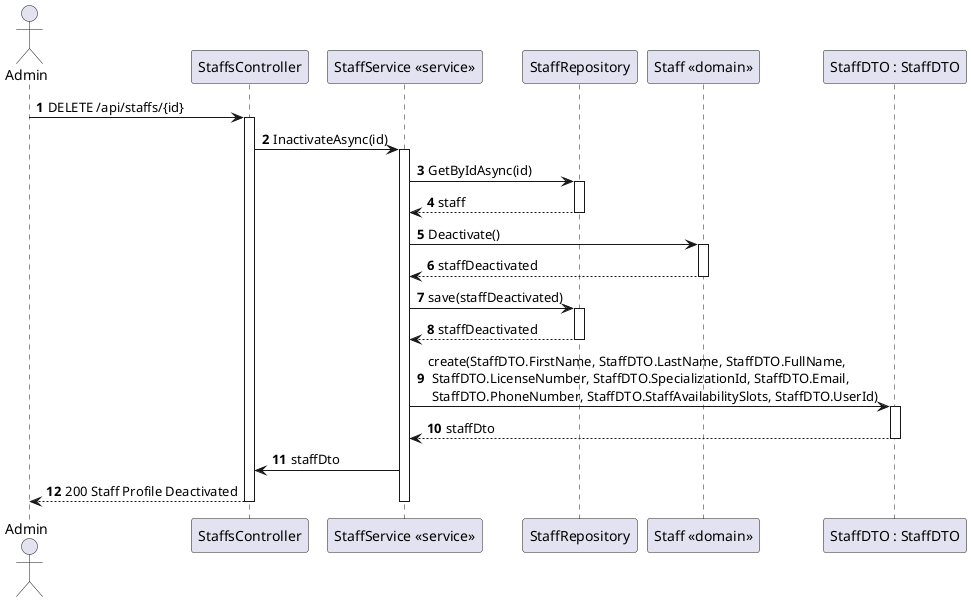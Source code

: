 @startuml StaffProfileDeactivation(level3-2)

autonumber
actor Admin as "Admin"
participant CTRL as "StaffsController"
participant SERVICE as "StaffService <<service>>"
participant REPO as "StaffRepository"
participant STAFF as "Staff <<domain>>"
participant DTO as "StaffDTO : StaffDTO"

Admin-> CTRL : DELETE /api/staffs/{id}
activate CTRL

CTRL -> SERVICE : InactivateAsync(id)
activate SERVICE

    SERVICE -> REPO : GetByIdAsync(id)
    activate REPO

    REPO --> SERVICE : staff
    deactivate REPO
    
    SERVICE -> STAFF : Deactivate()
    activate STAFF

    STAFF --> SERVICE : staffDeactivated
    deactivate STAFF

    SERVICE -> REPO : save(staffDeactivated)
    activate REPO

    REPO --> SERVICE : staffDeactivated
    deactivate REPO
    
    SERVICE -> DTO : create(StaffDTO.FirstName, StaffDTO.LastName, StaffDTO.FullName,\n StaffDTO.LicenseNumber, StaffDTO.SpecializationId, StaffDTO.Email, \n StaffDTO.PhoneNumber, StaffDTO.StaffAvailabilitySlots, StaffDTO.UserId)
    activate DTO
    
    DTO --> SERVICE : staffDto
    deactivate DTO

    SERVICE -> CTRL : staffDto
    
    CTRL --> Admin : 200 Staff Profile Deactivated

deactivate SERVICE
deactivate CTRL
@enduml

